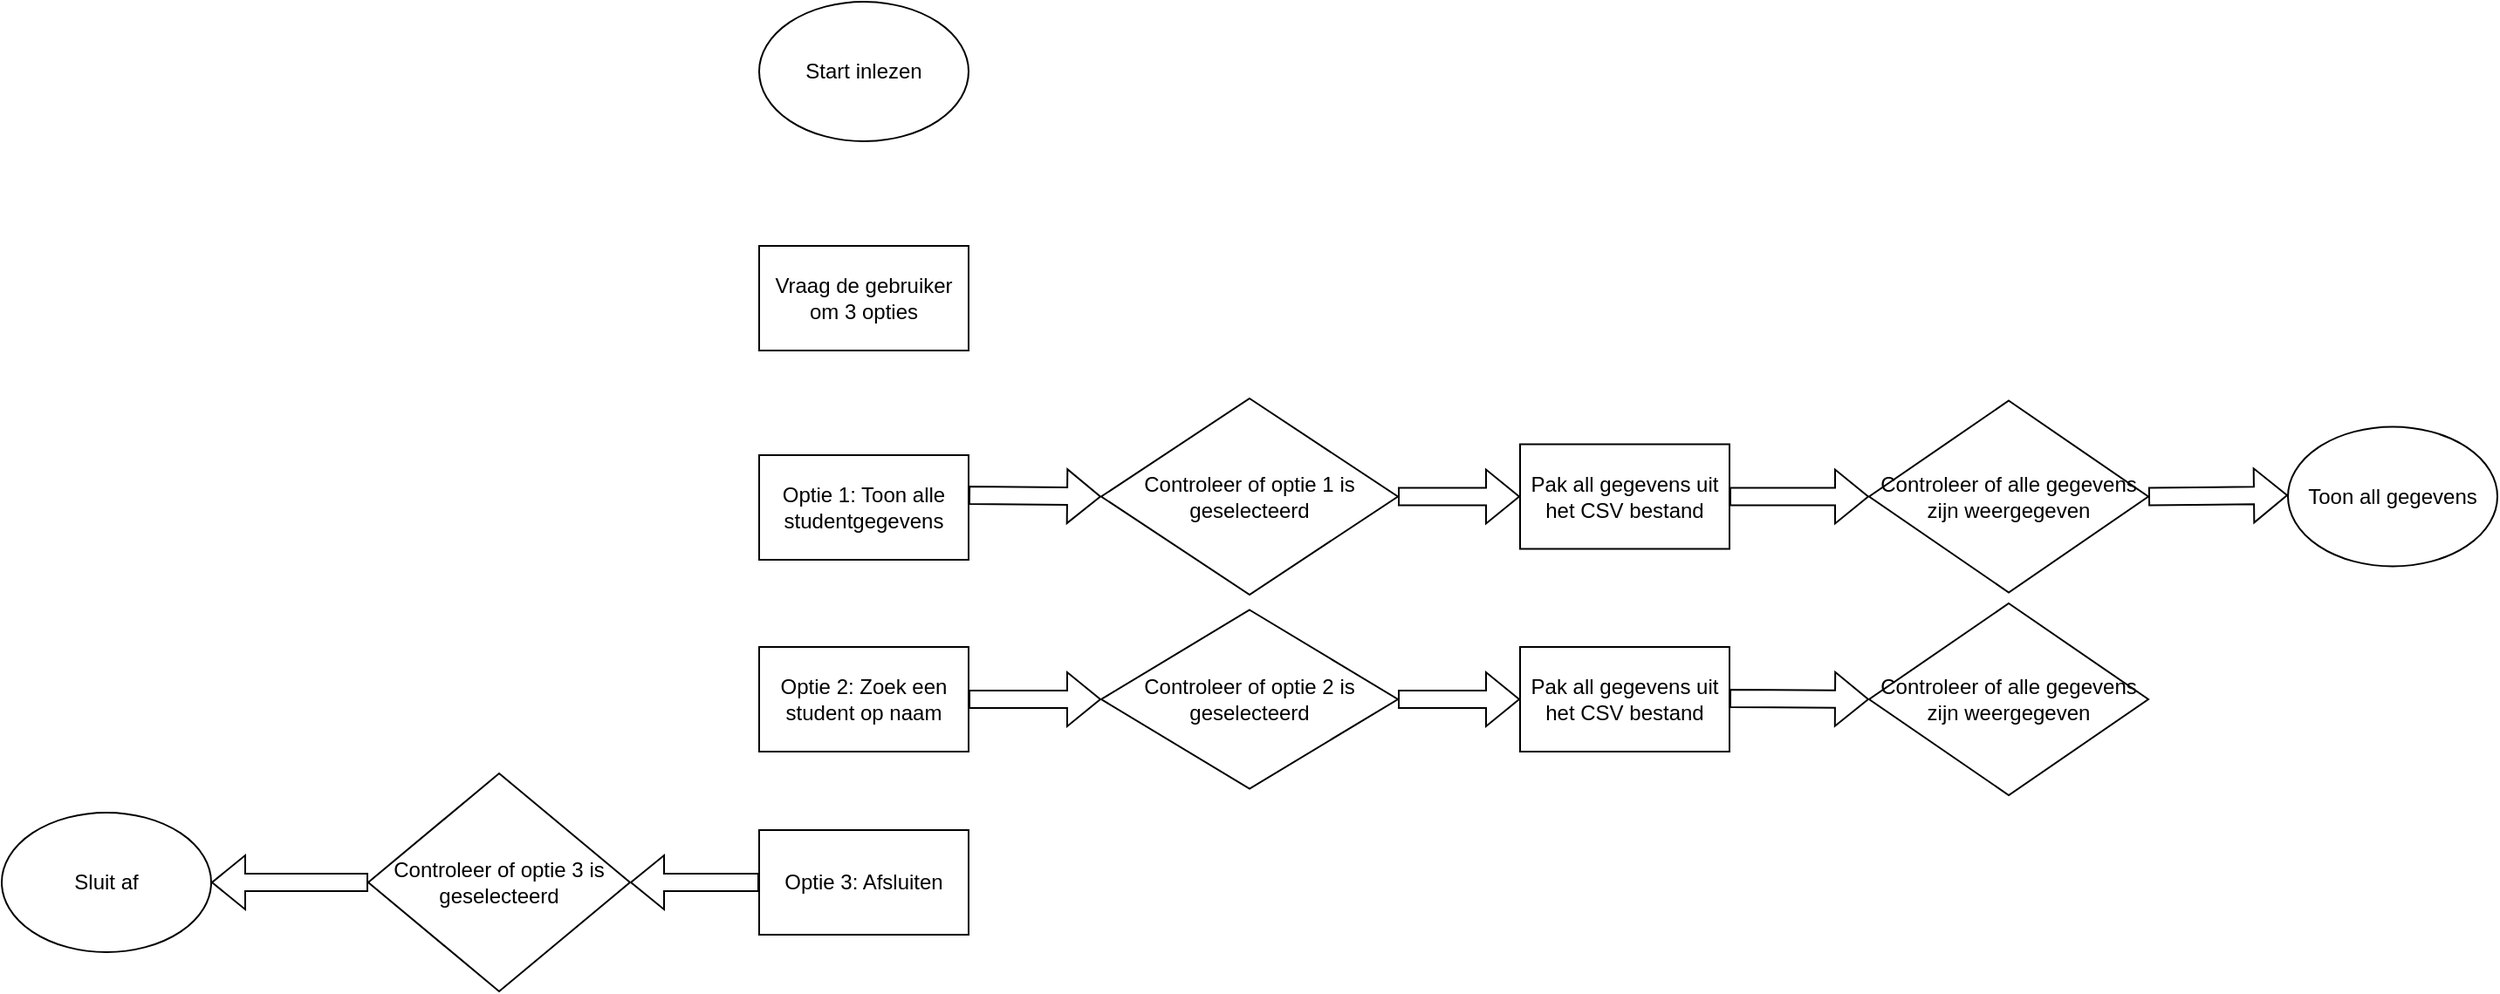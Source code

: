 <mxfile version="26.0.16">
  <diagram name="Pagina-1" id="nvUA8hTN0ArPdRxiNUkl">
    <mxGraphModel dx="2261" dy="746" grid="1" gridSize="10" guides="1" tooltips="1" connect="1" arrows="1" fold="1" page="1" pageScale="1" pageWidth="827" pageHeight="1169" math="0" shadow="0">
      <root>
        <mxCell id="0" />
        <mxCell id="1" parent="0" />
        <mxCell id="NJ86-hNVcK6c7BylY9Zn-1" value="Start inlezen" style="ellipse;whiteSpace=wrap;html=1;" vertex="1" parent="1">
          <mxGeometry x="354" y="50" width="120" height="80" as="geometry" />
        </mxCell>
        <mxCell id="NJ86-hNVcK6c7BylY9Zn-2" value="Vraag de gebruiker om 3 opties" style="rounded=0;whiteSpace=wrap;html=1;" vertex="1" parent="1">
          <mxGeometry x="354" y="190" width="120" height="60" as="geometry" />
        </mxCell>
        <mxCell id="NJ86-hNVcK6c7BylY9Zn-3" value="Optie 1: Toon alle studentgegevens" style="rounded=0;whiteSpace=wrap;html=1;" vertex="1" parent="1">
          <mxGeometry x="354" y="310" width="120" height="60" as="geometry" />
        </mxCell>
        <mxCell id="NJ86-hNVcK6c7BylY9Zn-4" value="Optie 3: Afsluiten" style="rounded=0;whiteSpace=wrap;html=1;" vertex="1" parent="1">
          <mxGeometry x="354" y="525" width="120" height="60" as="geometry" />
        </mxCell>
        <mxCell id="NJ86-hNVcK6c7BylY9Zn-5" value="Optie 2: Zoek een student op naam" style="rounded=0;whiteSpace=wrap;html=1;" vertex="1" parent="1">
          <mxGeometry x="354" y="420" width="120" height="60" as="geometry" />
        </mxCell>
        <mxCell id="NJ86-hNVcK6c7BylY9Zn-6" value="Controleer of optie 3 is geselecteerd" style="rhombus;whiteSpace=wrap;html=1;" vertex="1" parent="1">
          <mxGeometry x="130" y="492.5" width="150" height="125" as="geometry" />
        </mxCell>
        <mxCell id="NJ86-hNVcK6c7BylY9Zn-7" value="Controleer of optie 2 is geselecteerd" style="rhombus;whiteSpace=wrap;html=1;" vertex="1" parent="1">
          <mxGeometry x="550" y="398.75" width="170" height="102.5" as="geometry" />
        </mxCell>
        <mxCell id="NJ86-hNVcK6c7BylY9Zn-8" value="Controleer of optie 1 is geselecteerd" style="rhombus;whiteSpace=wrap;html=1;" vertex="1" parent="1">
          <mxGeometry x="550" y="277.5" width="170" height="112.5" as="geometry" />
        </mxCell>
        <mxCell id="NJ86-hNVcK6c7BylY9Zn-10" value="Sluit af" style="ellipse;whiteSpace=wrap;html=1;" vertex="1" parent="1">
          <mxGeometry x="-80" y="515" width="120" height="80" as="geometry" />
        </mxCell>
        <mxCell id="NJ86-hNVcK6c7BylY9Zn-11" value="" style="shape=flexArrow;endArrow=classic;html=1;rounded=0;exitX=0;exitY=0.5;exitDx=0;exitDy=0;entryX=1;entryY=0.5;entryDx=0;entryDy=0;" edge="1" parent="1" source="NJ86-hNVcK6c7BylY9Zn-6" target="NJ86-hNVcK6c7BylY9Zn-10">
          <mxGeometry width="50" height="50" relative="1" as="geometry">
            <mxPoint x="130" y="550" as="sourcePoint" />
            <mxPoint x="180" y="500" as="targetPoint" />
          </mxGeometry>
        </mxCell>
        <mxCell id="NJ86-hNVcK6c7BylY9Zn-12" value="" style="shape=flexArrow;endArrow=classic;html=1;rounded=0;entryX=1;entryY=0.5;entryDx=0;entryDy=0;exitX=0;exitY=0.5;exitDx=0;exitDy=0;" edge="1" parent="1" source="NJ86-hNVcK6c7BylY9Zn-4" target="NJ86-hNVcK6c7BylY9Zn-6">
          <mxGeometry width="50" height="50" relative="1" as="geometry">
            <mxPoint x="353" y="564" as="sourcePoint" />
            <mxPoint x="400" y="510" as="targetPoint" />
          </mxGeometry>
        </mxCell>
        <mxCell id="NJ86-hNVcK6c7BylY9Zn-13" value="" style="shape=flexArrow;endArrow=classic;html=1;rounded=0;exitX=1;exitY=0.5;exitDx=0;exitDy=0;entryX=0;entryY=0.5;entryDx=0;entryDy=0;" edge="1" parent="1" source="NJ86-hNVcK6c7BylY9Zn-5" target="NJ86-hNVcK6c7BylY9Zn-7">
          <mxGeometry width="50" height="50" relative="1" as="geometry">
            <mxPoint x="480" y="460" as="sourcePoint" />
            <mxPoint x="530" y="410" as="targetPoint" />
          </mxGeometry>
        </mxCell>
        <mxCell id="NJ86-hNVcK6c7BylY9Zn-15" value="" style="shape=flexArrow;endArrow=classic;html=1;rounded=0;exitX=1;exitY=0.383;exitDx=0;exitDy=0;entryX=0;entryY=0.5;entryDx=0;entryDy=0;exitPerimeter=0;" edge="1" parent="1" source="NJ86-hNVcK6c7BylY9Zn-3" target="NJ86-hNVcK6c7BylY9Zn-8">
          <mxGeometry width="50" height="50" relative="1" as="geometry">
            <mxPoint x="490" y="350" as="sourcePoint" />
            <mxPoint x="540" y="300" as="targetPoint" />
          </mxGeometry>
        </mxCell>
        <mxCell id="NJ86-hNVcK6c7BylY9Zn-16" value="Pak all gegevens uit het CSV bestand" style="rounded=0;whiteSpace=wrap;html=1;" vertex="1" parent="1">
          <mxGeometry x="790" y="303.75" width="120" height="60" as="geometry" />
        </mxCell>
        <mxCell id="NJ86-hNVcK6c7BylY9Zn-18" value="" style="shape=flexArrow;endArrow=classic;html=1;rounded=0;entryX=0;entryY=0.5;entryDx=0;entryDy=0;" edge="1" parent="1" target="NJ86-hNVcK6c7BylY9Zn-20">
          <mxGeometry width="50" height="50" relative="1" as="geometry">
            <mxPoint x="720" y="450" as="sourcePoint" />
            <mxPoint x="770" y="400" as="targetPoint" />
          </mxGeometry>
        </mxCell>
        <mxCell id="NJ86-hNVcK6c7BylY9Zn-19" value="" style="shape=flexArrow;endArrow=classic;html=1;rounded=0;exitX=1;exitY=0.5;exitDx=0;exitDy=0;entryX=0;entryY=0.5;entryDx=0;entryDy=0;" edge="1" parent="1" source="NJ86-hNVcK6c7BylY9Zn-8" target="NJ86-hNVcK6c7BylY9Zn-16">
          <mxGeometry width="50" height="50" relative="1" as="geometry">
            <mxPoint x="710" y="320" as="sourcePoint" />
            <mxPoint x="760" y="270" as="targetPoint" />
          </mxGeometry>
        </mxCell>
        <mxCell id="NJ86-hNVcK6c7BylY9Zn-20" value="Pak all gegevens uit het CSV bestand" style="rounded=0;whiteSpace=wrap;html=1;" vertex="1" parent="1">
          <mxGeometry x="790" y="420" width="120" height="60" as="geometry" />
        </mxCell>
        <mxCell id="NJ86-hNVcK6c7BylY9Zn-22" value="Controleer of alle gegevens zijn weergegeven" style="rhombus;whiteSpace=wrap;html=1;" vertex="1" parent="1">
          <mxGeometry x="990" y="278.75" width="160" height="110" as="geometry" />
        </mxCell>
        <mxCell id="NJ86-hNVcK6c7BylY9Zn-23" value="" style="shape=flexArrow;endArrow=classic;html=1;rounded=0;exitX=1;exitY=0.5;exitDx=0;exitDy=0;entryX=0;entryY=0.5;entryDx=0;entryDy=0;" edge="1" parent="1" source="NJ86-hNVcK6c7BylY9Zn-16" target="NJ86-hNVcK6c7BylY9Zn-22">
          <mxGeometry width="50" height="50" relative="1" as="geometry">
            <mxPoint x="930" y="330" as="sourcePoint" />
            <mxPoint x="980" y="280" as="targetPoint" />
          </mxGeometry>
        </mxCell>
        <mxCell id="NJ86-hNVcK6c7BylY9Zn-24" value="" style="shape=flexArrow;endArrow=classic;html=1;rounded=0;exitX=1;exitY=0.5;exitDx=0;exitDy=0;entryX=0;entryY=0.383;entryDx=0;entryDy=0;entryPerimeter=0;" edge="1" parent="1" source="NJ86-hNVcK6c7BylY9Zn-22">
          <mxGeometry width="50" height="50" relative="1" as="geometry">
            <mxPoint x="1160" y="330" as="sourcePoint" />
            <mxPoint x="1230" y="332.98" as="targetPoint" />
          </mxGeometry>
        </mxCell>
        <mxCell id="NJ86-hNVcK6c7BylY9Zn-25" value="Controleer of alle gegevens zijn weergegeven" style="rhombus;whiteSpace=wrap;html=1;" vertex="1" parent="1">
          <mxGeometry x="990" y="395" width="160" height="110" as="geometry" />
        </mxCell>
        <mxCell id="NJ86-hNVcK6c7BylY9Zn-26" value="" style="shape=flexArrow;endArrow=classic;html=1;rounded=0;exitX=1;exitY=0.5;exitDx=0;exitDy=0;entryX=0;entryY=0.5;entryDx=0;entryDy=0;" edge="1" parent="1" target="NJ86-hNVcK6c7BylY9Zn-25">
          <mxGeometry width="50" height="50" relative="1" as="geometry">
            <mxPoint x="910" y="449.5" as="sourcePoint" />
            <mxPoint x="990" y="449.5" as="targetPoint" />
          </mxGeometry>
        </mxCell>
        <mxCell id="NJ86-hNVcK6c7BylY9Zn-27" value="Toon all gegevens" style="ellipse;whiteSpace=wrap;html=1;" vertex="1" parent="1">
          <mxGeometry x="1230" y="293.75" width="120" height="80" as="geometry" />
        </mxCell>
      </root>
    </mxGraphModel>
  </diagram>
</mxfile>
